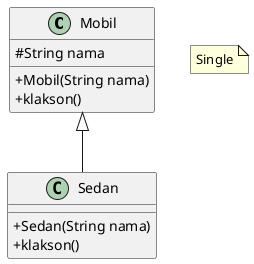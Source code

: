 @startuml mobil
skinparam classAttributeIconSize 0
Mobil <|-- Sedan
note "Single" as n
class Mobil {
    #String nama
    +Mobil(String nama)
    +klakson()
}
class Sedan {
    +Sedan(String nama)
    +klakson()
}
@enduml